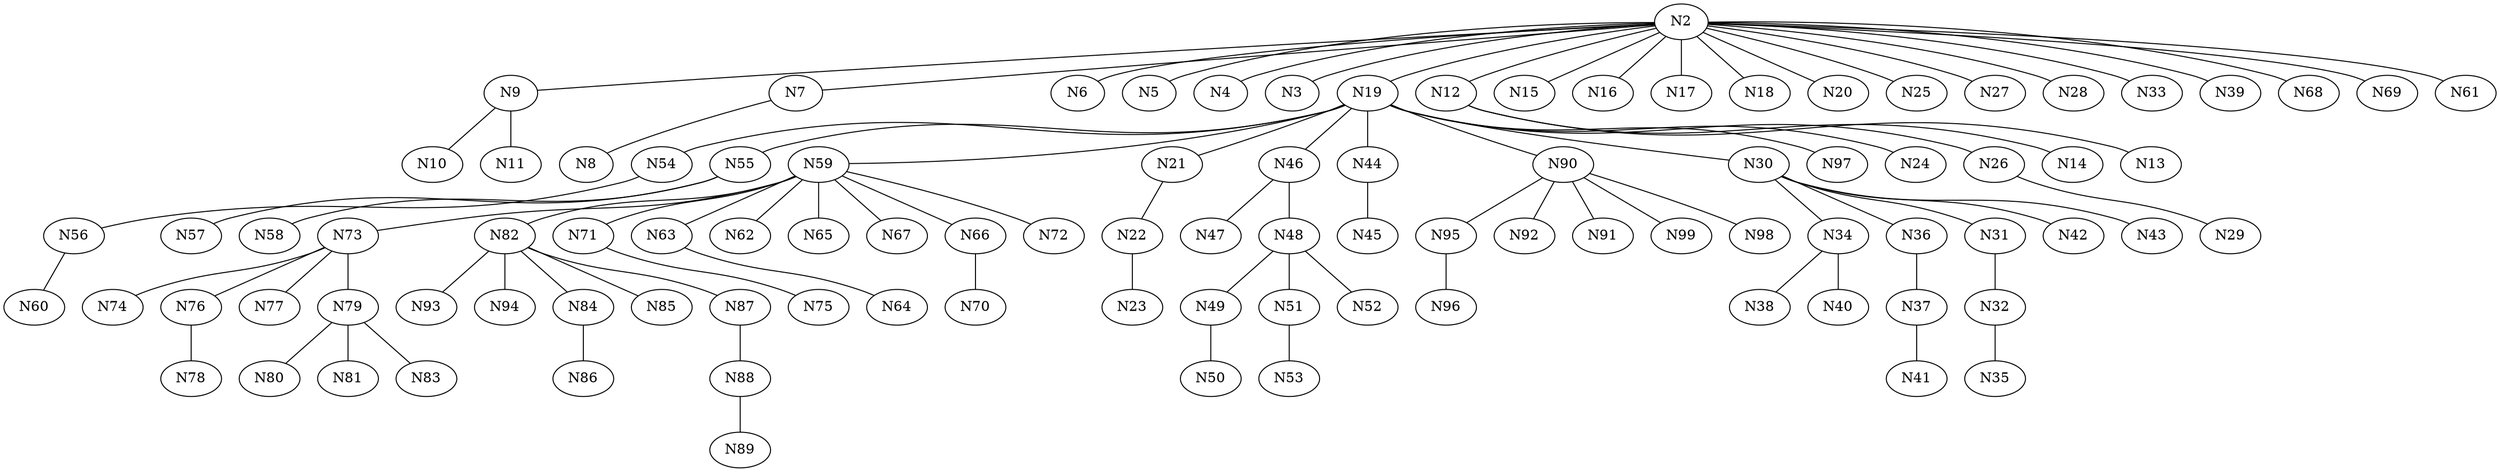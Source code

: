 Graph G {
	N2--N9[weight=1];
	N34--N38[weight=1];
	N2--N7[weight=1];
	N2--N6[weight=1];
	N2--N5[weight=1];
	N2--N4[weight=1];
	N2--N3[weight=1];
	N73--N74[weight=1];
	N73--N76[weight=1];
	N73--N77[weight=1];
	N73--N79[weight=1];
	N54--N56[weight=1];
	N19--N54[weight=1];
	N19--N55[weight=1];
	N19--N59[weight=1];
	N34--N40[weight=1];
	N56--N60[weight=1];
	N2--N12[weight=1];
	N2--N15[weight=1];
	N2--N16[weight=1];
	N36--N37[weight=1];
	N88--N89[weight=1];
	N2--N17[weight=1];
	N2--N18[weight=1];
	N2--N19[weight=1];
	N2--N20[weight=1];
	N21--N22[weight=1];
	N2--N25[weight=1];
	N76--N78[weight=1];
	N7--N8[weight=1];
	N2--N27[weight=1];
	N31--N32[weight=1];
	N12--N14[weight=1];
	N12--N13[weight=1];
	N22--N23[weight=1];
	N2--N28[weight=1];
	N82--N93[weight=1];
	N37--N41[weight=1];
	N82--N94[weight=1];
	N71--N75[weight=1];
	N2--N33[weight=1];
	N55--N57[weight=1];
	N55--N58[weight=1];
	N49--N50[weight=1];
	N46--N47[weight=1];
	N46--N48[weight=1];
	N2--N39[weight=1];
	N9--N10[weight=1];
	N9--N11[weight=1];
	N95--N96[weight=1];
	N63--N64[weight=1];
	N44--N45[weight=1];
	N19--N90[weight=1];
	N79--N80[weight=1];
	N30--N42[weight=1];
	N79--N81[weight=1];
	N30--N43[weight=1];
	N19--N97[weight=1];
	N79--N83[weight=1];
	N59--N63[weight=1];
	N59--N62[weight=1];
	N59--N65[weight=1];
	N59--N67[weight=1];
	N59--N66[weight=1];
	N30--N31[weight=1];
	N30--N34[weight=1];
	N19--N21[weight=1];
	N30--N36[weight=1];
	N82--N84[weight=1];
	N82--N85[weight=1];
	N19--N24[weight=1];
	N19--N26[weight=1];
	N82--N87[weight=1];
	N59--N73[weight=1];
	N2--N68[weight=1];
	N2--N69[weight=1];
	N48--N51[weight=1];
	N48--N52[weight=1];
	N2--N61[weight=1];
	N59--N72[weight=1];
	N59--N71[weight=1];
	N51--N53[weight=1];
	N90--N95[weight=1];
	N19--N30[weight=1];
	N90--N92[weight=1];
	N90--N91[weight=1];
	N66--N70[weight=1];
	N32--N35[weight=1];
	N90--N99[weight=1];
	N90--N98[weight=1];
	N48--N49[weight=1];
	N87--N88[weight=1];
	N84--N86[weight=1];
	N26--N29[weight=1];
	N59--N82[weight=1];
	N19--N44[weight=1];
	N19--N46[weight=1];
}
